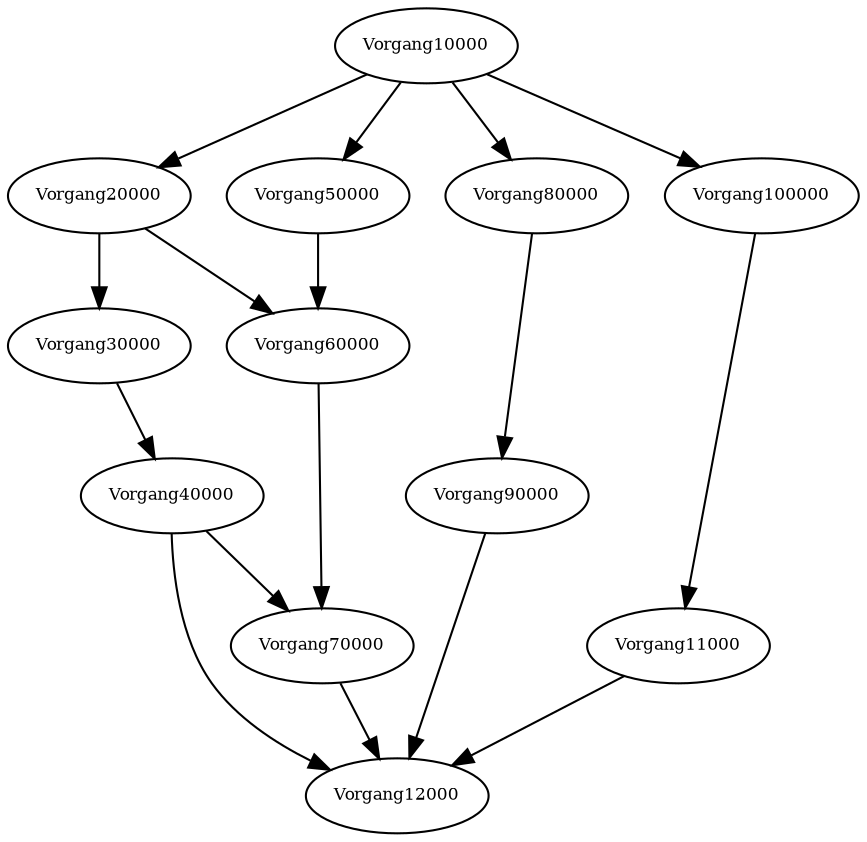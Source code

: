 digraph RGL__DirectedAdjacencyGraph {
    48074796 [
        fontsize = 8,
        label = Vorgang10000
    ]

    48074748 [
        fontsize = 8,
        label = Vorgang20000
    ]

    48122976 [
        fontsize = 8,
        label = Vorgang50000
    ]

    48178416 [
        fontsize = 8,
        label = Vorgang80000
    ]

    48210384 [
        fontsize = 8,
        label = Vorgang100000
    ]

    48284856 [
        fontsize = 8,
        label = Vorgang30000
    ]

    48315900 [
        fontsize = 8,
        label = Vorgang60000
    ]

    48351252 [
        fontsize = 8,
        label = Vorgang40000
    ]

    48367332 [
        fontsize = 8,
        label = Vorgang70000
    ]

    48493824 [
        fontsize = 8,
        label = Vorgang12000
    ]

    48779280 [
        fontsize = 8,
        label = Vorgang90000
    ]

    48853200 [
        fontsize = 8,
        label = Vorgang11000
    ]

    48074796 -> 48074748 [
        fontsize = 8
    ]

    48074796 -> 48122976 [
        fontsize = 8
    ]

    48074796 -> 48178416 [
        fontsize = 8
    ]

    48074796 -> 48210384 [
        fontsize = 8
    ]

    48074748 -> 48284856 [
        fontsize = 8
    ]

    48074748 -> 48315900 [
        fontsize = 8
    ]

    48122976 -> 48315900 [
        fontsize = 8
    ]

    48178416 -> 48779280 [
        fontsize = 8
    ]

    48210384 -> 48853200 [
        fontsize = 8
    ]

    48284856 -> 48351252 [
        fontsize = 8
    ]

    48315900 -> 48367332 [
        fontsize = 8
    ]

    48351252 -> 48367332 [
        fontsize = 8
    ]

    48351252 -> 48493824 [
        fontsize = 8
    ]

    48367332 -> 48493824 [
        fontsize = 8
    ]

    48779280 -> 48493824 [
        fontsize = 8
    ]

    48853200 -> 48493824 [
        fontsize = 8
    ]
}
